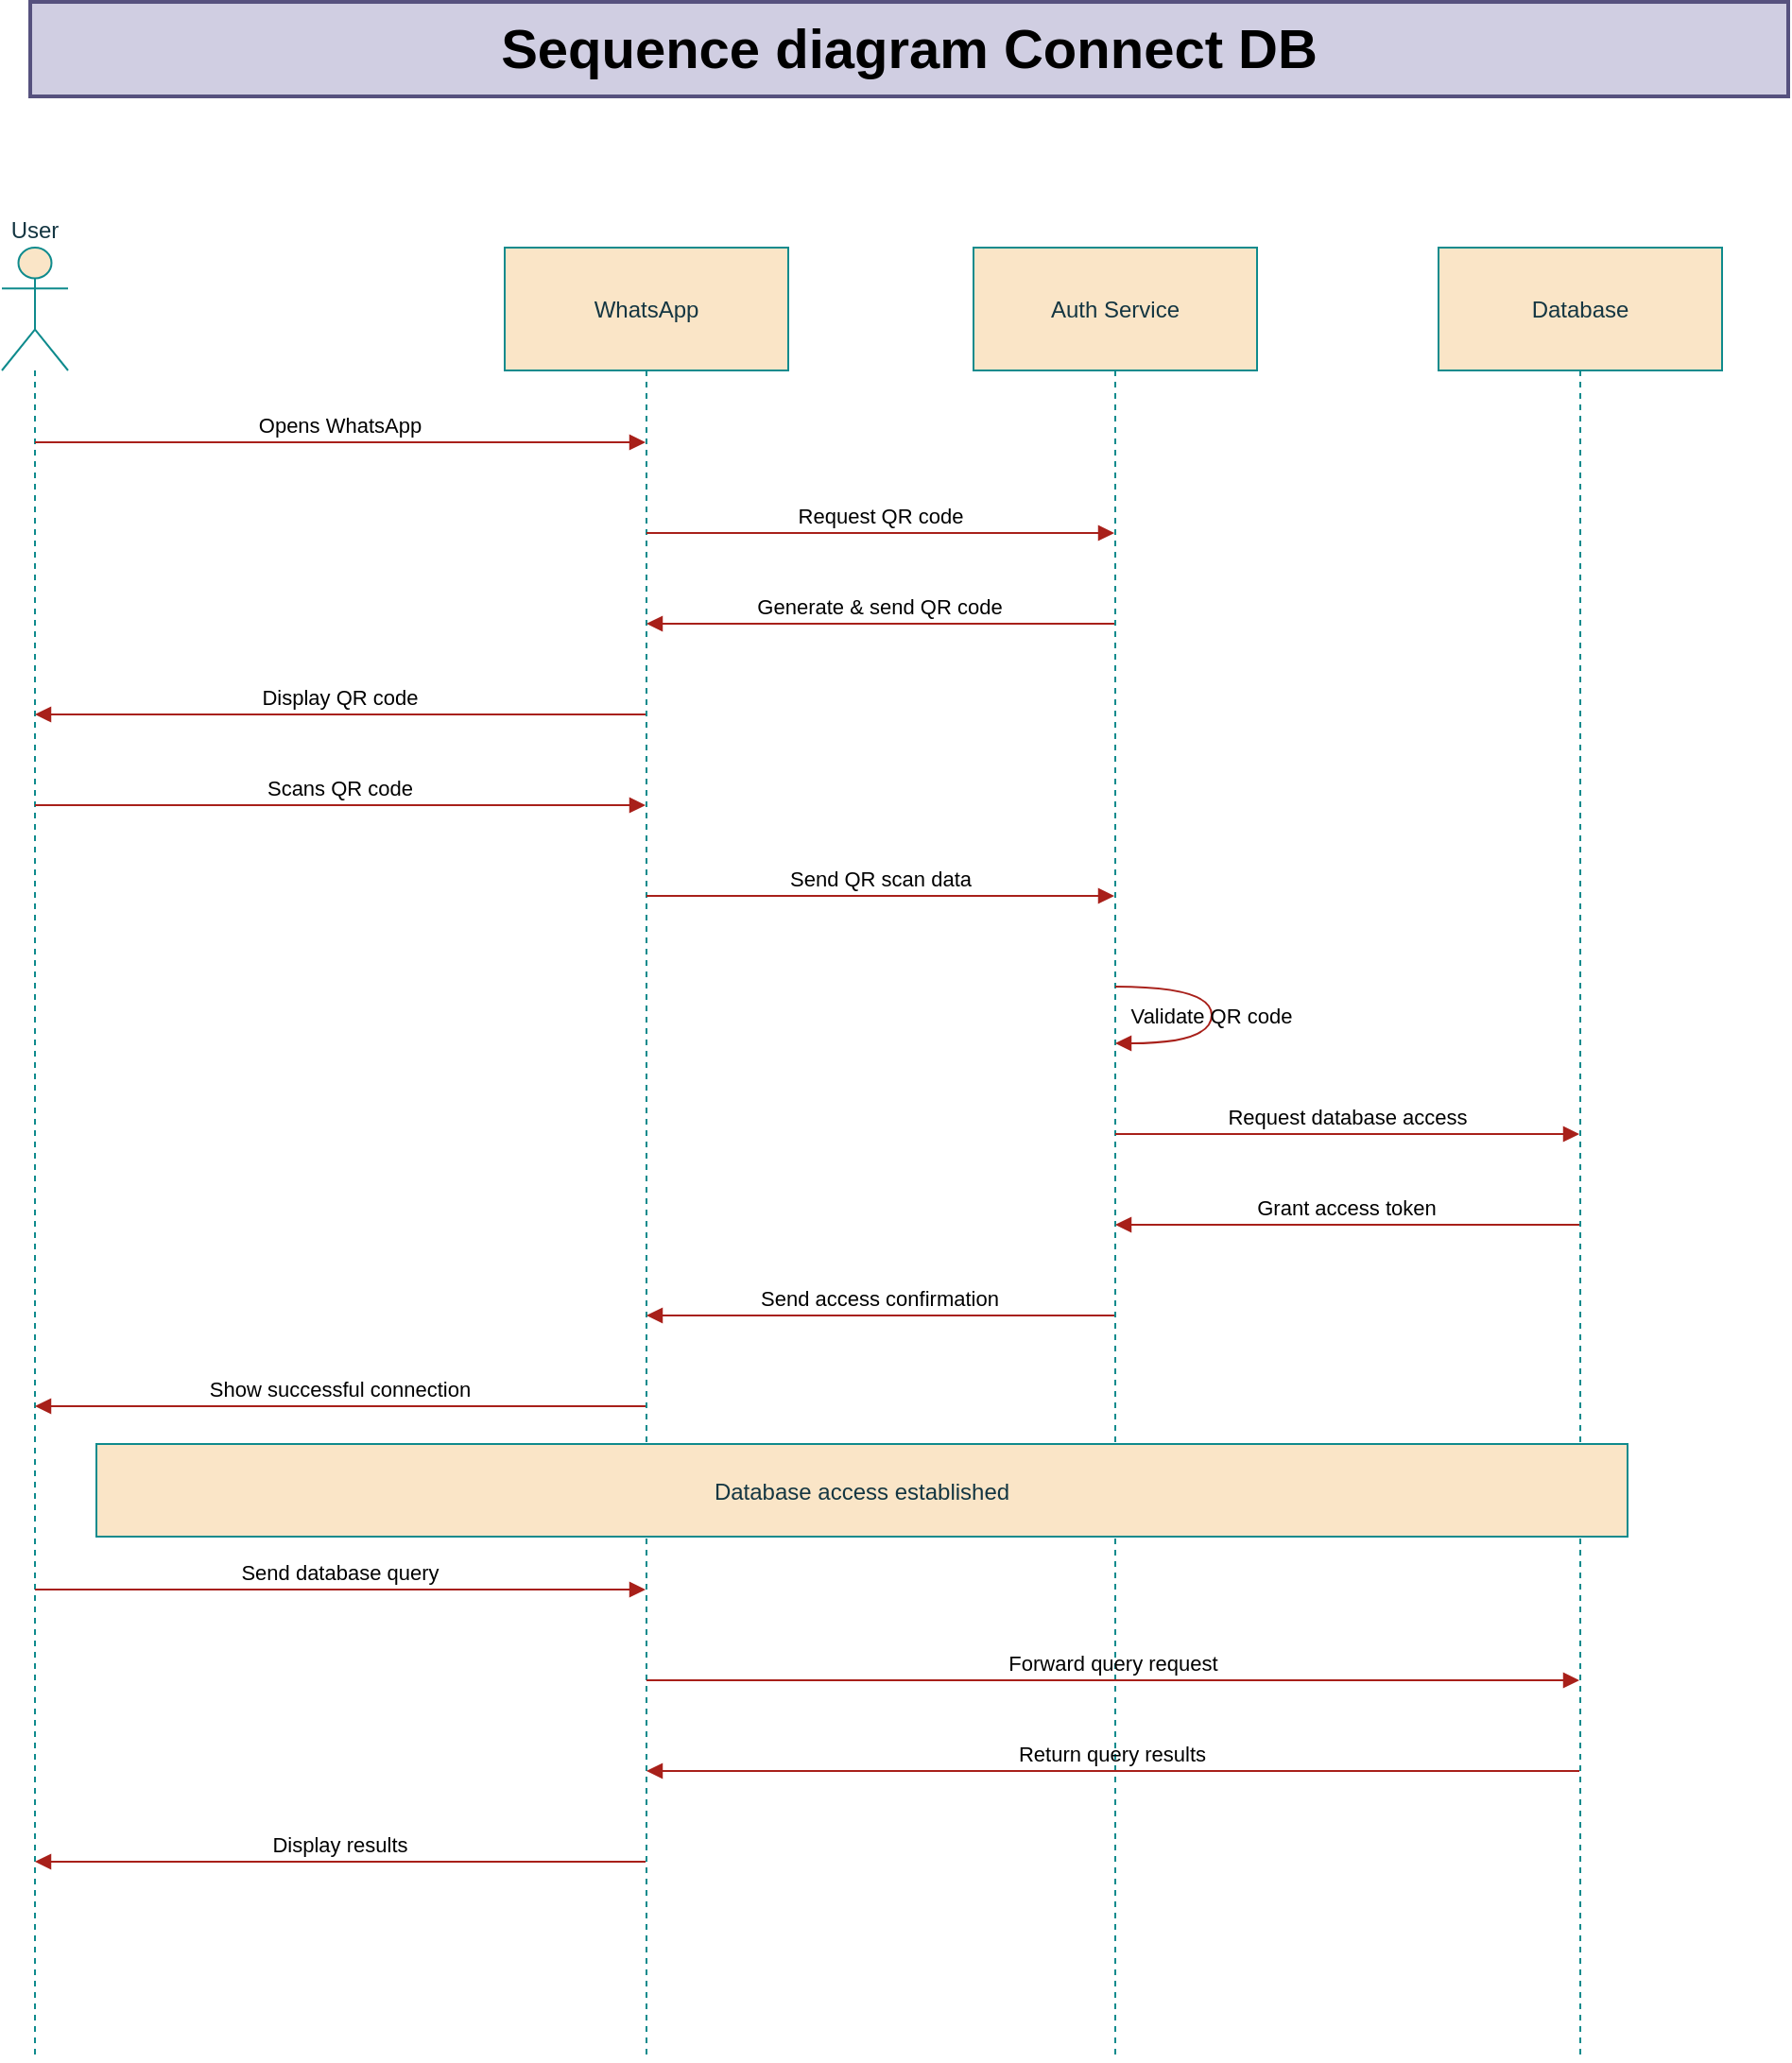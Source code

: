 <mxfile version="24.8.2">
  <diagram name="Page-1" id="2YBvvXClWsGukQMizWep">
    <mxGraphModel dx="1440" dy="715" grid="1" gridSize="10" guides="1" tooltips="1" connect="1" arrows="1" fold="1" page="1" pageScale="1" pageWidth="1100" pageHeight="850" math="0" shadow="0">
      <root>
        <mxCell id="0" />
        <mxCell id="1" parent="0" />
        <mxCell id="891a_RUHO6Xa2_Dv9G4C-1" value="User" style="shape=umlLifeline;perimeter=lifelinePerimeter;whiteSpace=wrap;container=1;dropTarget=0;collapsible=0;recursiveResize=0;outlineConnect=0;portConstraint=eastwest;newEdgeStyle={&quot;edgeStyle&quot;:&quot;elbowEdgeStyle&quot;,&quot;elbow&quot;:&quot;vertical&quot;,&quot;curved&quot;:0,&quot;rounded&quot;:0};participant=umlActor;verticalAlign=bottom;labelPosition=center;verticalLabelPosition=top;align=center;size=65;fillColor=#FAE5C7;strokeColor=#0F8B8D;labelBackgroundColor=none;fontColor=#143642;" vertex="1" parent="1">
          <mxGeometry x="95" y="190" width="35" height="959" as="geometry" />
        </mxCell>
        <mxCell id="891a_RUHO6Xa2_Dv9G4C-2" value="WhatsApp" style="shape=umlLifeline;perimeter=lifelinePerimeter;whiteSpace=wrap;container=1;dropTarget=0;collapsible=0;recursiveResize=0;outlineConnect=0;portConstraint=eastwest;newEdgeStyle={&quot;edgeStyle&quot;:&quot;elbowEdgeStyle&quot;,&quot;elbow&quot;:&quot;vertical&quot;,&quot;curved&quot;:0,&quot;rounded&quot;:0};size=65;fillColor=#FAE5C7;strokeColor=#0F8B8D;labelBackgroundColor=none;fontColor=#143642;" vertex="1" parent="1">
          <mxGeometry x="361" y="190" width="150" height="959" as="geometry" />
        </mxCell>
        <mxCell id="891a_RUHO6Xa2_Dv9G4C-3" value="Auth Service" style="shape=umlLifeline;perimeter=lifelinePerimeter;whiteSpace=wrap;container=1;dropTarget=0;collapsible=0;recursiveResize=0;outlineConnect=0;portConstraint=eastwest;newEdgeStyle={&quot;edgeStyle&quot;:&quot;elbowEdgeStyle&quot;,&quot;elbow&quot;:&quot;vertical&quot;,&quot;curved&quot;:0,&quot;rounded&quot;:0};size=65;fillColor=#FAE5C7;strokeColor=#0F8B8D;labelBackgroundColor=none;fontColor=#143642;" vertex="1" parent="1">
          <mxGeometry x="609" y="190" width="150" height="959" as="geometry" />
        </mxCell>
        <mxCell id="891a_RUHO6Xa2_Dv9G4C-4" value="Database" style="shape=umlLifeline;perimeter=lifelinePerimeter;whiteSpace=wrap;container=1;dropTarget=0;collapsible=0;recursiveResize=0;outlineConnect=0;portConstraint=eastwest;newEdgeStyle={&quot;edgeStyle&quot;:&quot;elbowEdgeStyle&quot;,&quot;elbow&quot;:&quot;vertical&quot;,&quot;curved&quot;:0,&quot;rounded&quot;:0};size=65;fillColor=#FAE5C7;strokeColor=#0F8B8D;labelBackgroundColor=none;fontColor=#143642;" vertex="1" parent="1">
          <mxGeometry x="855" y="190" width="150" height="959" as="geometry" />
        </mxCell>
        <mxCell id="891a_RUHO6Xa2_Dv9G4C-5" value="Opens WhatsApp" style="verticalAlign=bottom;edgeStyle=elbowEdgeStyle;elbow=vertical;curved=0;rounded=0;endArrow=block;fillColor=#FAE5C7;strokeColor=#A8201A;labelBackgroundColor=none;fontColor=default;" edge="1" parent="1" source="891a_RUHO6Xa2_Dv9G4C-1" target="891a_RUHO6Xa2_Dv9G4C-2">
          <mxGeometry relative="1" as="geometry">
            <Array as="points">
              <mxPoint x="312" y="293" />
            </Array>
          </mxGeometry>
        </mxCell>
        <mxCell id="891a_RUHO6Xa2_Dv9G4C-6" value="Request QR code" style="verticalAlign=bottom;edgeStyle=elbowEdgeStyle;elbow=vertical;curved=0;rounded=0;endArrow=block;fillColor=#FAE5C7;strokeColor=#A8201A;labelBackgroundColor=none;fontColor=default;" edge="1" parent="1" source="891a_RUHO6Xa2_Dv9G4C-2" target="891a_RUHO6Xa2_Dv9G4C-3">
          <mxGeometry relative="1" as="geometry">
            <Array as="points">
              <mxPoint x="569" y="341" />
            </Array>
          </mxGeometry>
        </mxCell>
        <mxCell id="891a_RUHO6Xa2_Dv9G4C-7" value="Generate &amp; send QR code" style="verticalAlign=bottom;edgeStyle=elbowEdgeStyle;elbow=vertical;curved=0;rounded=0;endArrow=block;fillColor=#FAE5C7;strokeColor=#A8201A;labelBackgroundColor=none;fontColor=default;" edge="1" parent="1" source="891a_RUHO6Xa2_Dv9G4C-3" target="891a_RUHO6Xa2_Dv9G4C-2">
          <mxGeometry relative="1" as="geometry">
            <Array as="points">
              <mxPoint x="572" y="389" />
            </Array>
          </mxGeometry>
        </mxCell>
        <mxCell id="891a_RUHO6Xa2_Dv9G4C-8" value="Display QR code" style="verticalAlign=bottom;edgeStyle=elbowEdgeStyle;elbow=vertical;curved=0;rounded=0;endArrow=block;fillColor=#FAE5C7;strokeColor=#A8201A;labelBackgroundColor=none;fontColor=default;" edge="1" parent="1" source="891a_RUHO6Xa2_Dv9G4C-2" target="891a_RUHO6Xa2_Dv9G4C-1">
          <mxGeometry relative="1" as="geometry">
            <Array as="points">
              <mxPoint x="315" y="437" />
            </Array>
          </mxGeometry>
        </mxCell>
        <mxCell id="891a_RUHO6Xa2_Dv9G4C-9" value="Scans QR code" style="verticalAlign=bottom;edgeStyle=elbowEdgeStyle;elbow=vertical;curved=0;rounded=0;endArrow=block;fillColor=#FAE5C7;strokeColor=#A8201A;labelBackgroundColor=none;fontColor=default;" edge="1" parent="1" source="891a_RUHO6Xa2_Dv9G4C-1" target="891a_RUHO6Xa2_Dv9G4C-2">
          <mxGeometry relative="1" as="geometry">
            <Array as="points">
              <mxPoint x="312" y="485" />
            </Array>
          </mxGeometry>
        </mxCell>
        <mxCell id="891a_RUHO6Xa2_Dv9G4C-10" value="Send QR scan data" style="verticalAlign=bottom;edgeStyle=elbowEdgeStyle;elbow=vertical;curved=0;rounded=0;endArrow=block;fillColor=#FAE5C7;strokeColor=#A8201A;labelBackgroundColor=none;fontColor=default;" edge="1" parent="1" source="891a_RUHO6Xa2_Dv9G4C-2" target="891a_RUHO6Xa2_Dv9G4C-3">
          <mxGeometry relative="1" as="geometry">
            <Array as="points">
              <mxPoint x="569" y="533" />
            </Array>
          </mxGeometry>
        </mxCell>
        <mxCell id="891a_RUHO6Xa2_Dv9G4C-11" value="Validate QR code" style="curved=1;endArrow=block;rounded=0;fillColor=#FAE5C7;strokeColor=#A8201A;labelBackgroundColor=none;fontColor=default;" edge="1" parent="1" source="891a_RUHO6Xa2_Dv9G4C-3" target="891a_RUHO6Xa2_Dv9G4C-3">
          <mxGeometry relative="1" as="geometry">
            <Array as="points">
              <mxPoint x="735" y="581" />
              <mxPoint x="735" y="611" />
            </Array>
          </mxGeometry>
        </mxCell>
        <mxCell id="891a_RUHO6Xa2_Dv9G4C-12" value="Request database access" style="verticalAlign=bottom;edgeStyle=elbowEdgeStyle;elbow=vertical;curved=0;rounded=0;endArrow=block;fillColor=#FAE5C7;strokeColor=#A8201A;labelBackgroundColor=none;fontColor=default;" edge="1" parent="1" source="891a_RUHO6Xa2_Dv9G4C-3" target="891a_RUHO6Xa2_Dv9G4C-4">
          <mxGeometry relative="1" as="geometry">
            <Array as="points">
              <mxPoint x="816" y="659" />
            </Array>
          </mxGeometry>
        </mxCell>
        <mxCell id="891a_RUHO6Xa2_Dv9G4C-13" value="Grant access token" style="verticalAlign=bottom;edgeStyle=elbowEdgeStyle;elbow=vertical;curved=0;rounded=0;endArrow=block;fillColor=#FAE5C7;strokeColor=#A8201A;labelBackgroundColor=none;fontColor=default;" edge="1" parent="1" source="891a_RUHO6Xa2_Dv9G4C-4" target="891a_RUHO6Xa2_Dv9G4C-3">
          <mxGeometry relative="1" as="geometry">
            <Array as="points">
              <mxPoint x="819" y="707" />
            </Array>
          </mxGeometry>
        </mxCell>
        <mxCell id="891a_RUHO6Xa2_Dv9G4C-14" value="Send access confirmation" style="verticalAlign=bottom;edgeStyle=elbowEdgeStyle;elbow=vertical;curved=0;rounded=0;endArrow=block;fillColor=#FAE5C7;strokeColor=#A8201A;labelBackgroundColor=none;fontColor=default;" edge="1" parent="1" source="891a_RUHO6Xa2_Dv9G4C-3" target="891a_RUHO6Xa2_Dv9G4C-2">
          <mxGeometry relative="1" as="geometry">
            <Array as="points">
              <mxPoint x="572" y="755" />
            </Array>
          </mxGeometry>
        </mxCell>
        <mxCell id="891a_RUHO6Xa2_Dv9G4C-15" value="Show successful connection" style="verticalAlign=bottom;edgeStyle=elbowEdgeStyle;elbow=vertical;curved=0;rounded=0;endArrow=block;fillColor=#FAE5C7;strokeColor=#A8201A;labelBackgroundColor=none;fontColor=default;" edge="1" parent="1" source="891a_RUHO6Xa2_Dv9G4C-2" target="891a_RUHO6Xa2_Dv9G4C-1">
          <mxGeometry relative="1" as="geometry">
            <Array as="points">
              <mxPoint x="315" y="803" />
            </Array>
          </mxGeometry>
        </mxCell>
        <mxCell id="891a_RUHO6Xa2_Dv9G4C-16" value="Send database query" style="verticalAlign=bottom;edgeStyle=elbowEdgeStyle;elbow=vertical;curved=0;rounded=0;endArrow=block;fillColor=#FAE5C7;strokeColor=#A8201A;labelBackgroundColor=none;fontColor=default;" edge="1" parent="1" source="891a_RUHO6Xa2_Dv9G4C-1" target="891a_RUHO6Xa2_Dv9G4C-2">
          <mxGeometry relative="1" as="geometry">
            <Array as="points">
              <mxPoint x="312" y="900" />
            </Array>
          </mxGeometry>
        </mxCell>
        <mxCell id="891a_RUHO6Xa2_Dv9G4C-17" value="Forward query request" style="verticalAlign=bottom;edgeStyle=elbowEdgeStyle;elbow=vertical;curved=0;rounded=0;endArrow=block;fillColor=#FAE5C7;strokeColor=#A8201A;labelBackgroundColor=none;fontColor=default;" edge="1" parent="1" source="891a_RUHO6Xa2_Dv9G4C-2" target="891a_RUHO6Xa2_Dv9G4C-4">
          <mxGeometry relative="1" as="geometry">
            <Array as="points">
              <mxPoint x="692" y="948" />
            </Array>
          </mxGeometry>
        </mxCell>
        <mxCell id="891a_RUHO6Xa2_Dv9G4C-18" value="Return query results" style="verticalAlign=bottom;edgeStyle=elbowEdgeStyle;elbow=vertical;curved=0;rounded=0;endArrow=block;fillColor=#FAE5C7;strokeColor=#A8201A;labelBackgroundColor=none;fontColor=default;" edge="1" parent="1" source="891a_RUHO6Xa2_Dv9G4C-4" target="891a_RUHO6Xa2_Dv9G4C-2">
          <mxGeometry relative="1" as="geometry">
            <Array as="points">
              <mxPoint x="695" y="996" />
            </Array>
          </mxGeometry>
        </mxCell>
        <mxCell id="891a_RUHO6Xa2_Dv9G4C-19" value="Display results" style="verticalAlign=bottom;edgeStyle=elbowEdgeStyle;elbow=vertical;curved=0;rounded=0;endArrow=block;fillColor=#FAE5C7;strokeColor=#A8201A;labelBackgroundColor=none;fontColor=default;" edge="1" parent="1" source="891a_RUHO6Xa2_Dv9G4C-2" target="891a_RUHO6Xa2_Dv9G4C-1">
          <mxGeometry relative="1" as="geometry">
            <Array as="points">
              <mxPoint x="315" y="1044" />
            </Array>
          </mxGeometry>
        </mxCell>
        <mxCell id="891a_RUHO6Xa2_Dv9G4C-20" value="Database access established" style="fillColor=#FAE5C7;strokeColor=#0F8B8D;labelBackgroundColor=none;fontColor=#143642;" vertex="1" parent="1">
          <mxGeometry x="145" y="823" width="810" height="49" as="geometry" />
        </mxCell>
        <mxCell id="891a_RUHO6Xa2_Dv9G4C-21" value="&lt;b&gt;&lt;font style=&quot;font-size: 29px;&quot;&gt;Sequence diagram Connect DB&lt;/font&gt;&lt;/b&gt;" style="text;html=1;align=center;verticalAlign=middle;whiteSpace=wrap;rounded=0;fillColor=#d0cee2;strokeColor=#56517e;strokeWidth=2;" vertex="1" parent="1">
          <mxGeometry x="110" y="60" width="930" height="50" as="geometry" />
        </mxCell>
      </root>
    </mxGraphModel>
  </diagram>
</mxfile>
